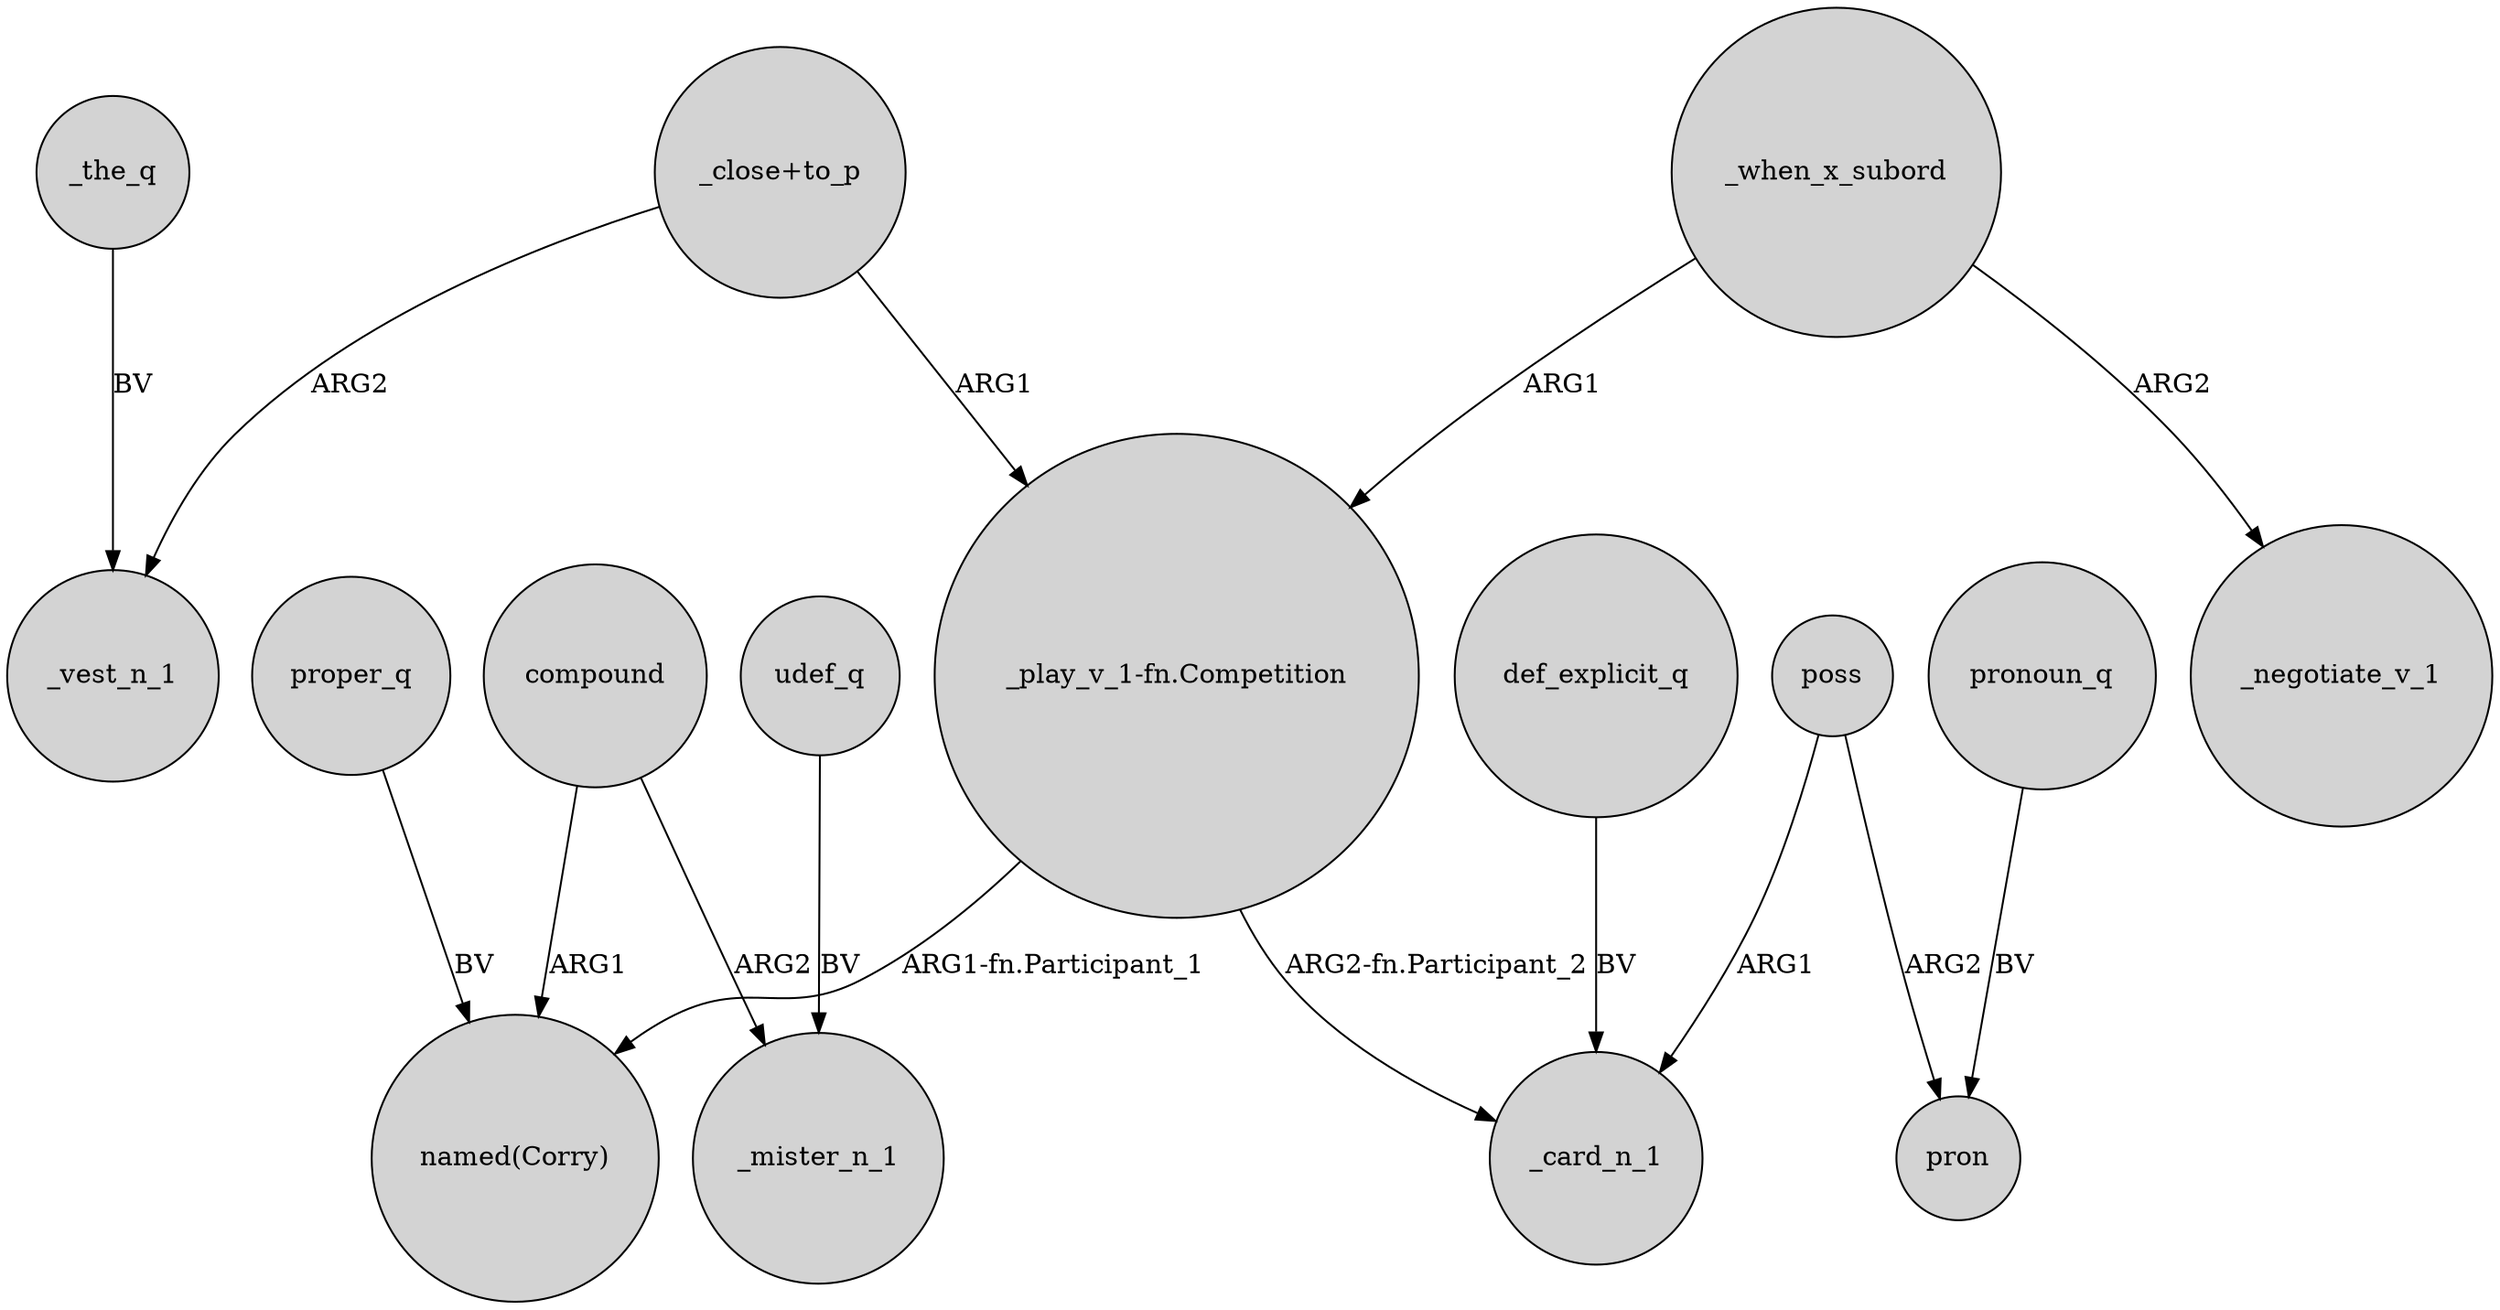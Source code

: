 digraph {
	node [shape=circle style=filled]
	"_close+to_p" -> _vest_n_1 [label=ARG2]
	_the_q -> _vest_n_1 [label=BV]
	compound -> "named(Corry)" [label=ARG1]
	_when_x_subord -> "_play_v_1-fn.Competition" [label=ARG1]
	compound -> _mister_n_1 [label=ARG2]
	def_explicit_q -> _card_n_1 [label=BV]
	_when_x_subord -> _negotiate_v_1 [label=ARG2]
	udef_q -> _mister_n_1 [label=BV]
	"_play_v_1-fn.Competition" -> _card_n_1 [label="ARG2-fn.Participant_2"]
	proper_q -> "named(Corry)" [label=BV]
	poss -> _card_n_1 [label=ARG1]
	pronoun_q -> pron [label=BV]
	"_close+to_p" -> "_play_v_1-fn.Competition" [label=ARG1]
	poss -> pron [label=ARG2]
	"_play_v_1-fn.Competition" -> "named(Corry)" [label="ARG1-fn.Participant_1"]
}
